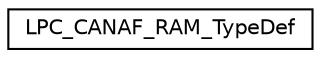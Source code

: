 digraph "Graphical Class Hierarchy"
{
  edge [fontname="Helvetica",fontsize="10",labelfontname="Helvetica",labelfontsize="10"];
  node [fontname="Helvetica",fontsize="10",shape=record];
  rankdir="LR";
  Node1 [label="LPC_CANAF_RAM_TypeDef",height=0.2,width=0.4,color="black", fillcolor="white", style="filled",URL="$df/dc2/structLPC__CANAF__RAM__TypeDef.html"];
}
